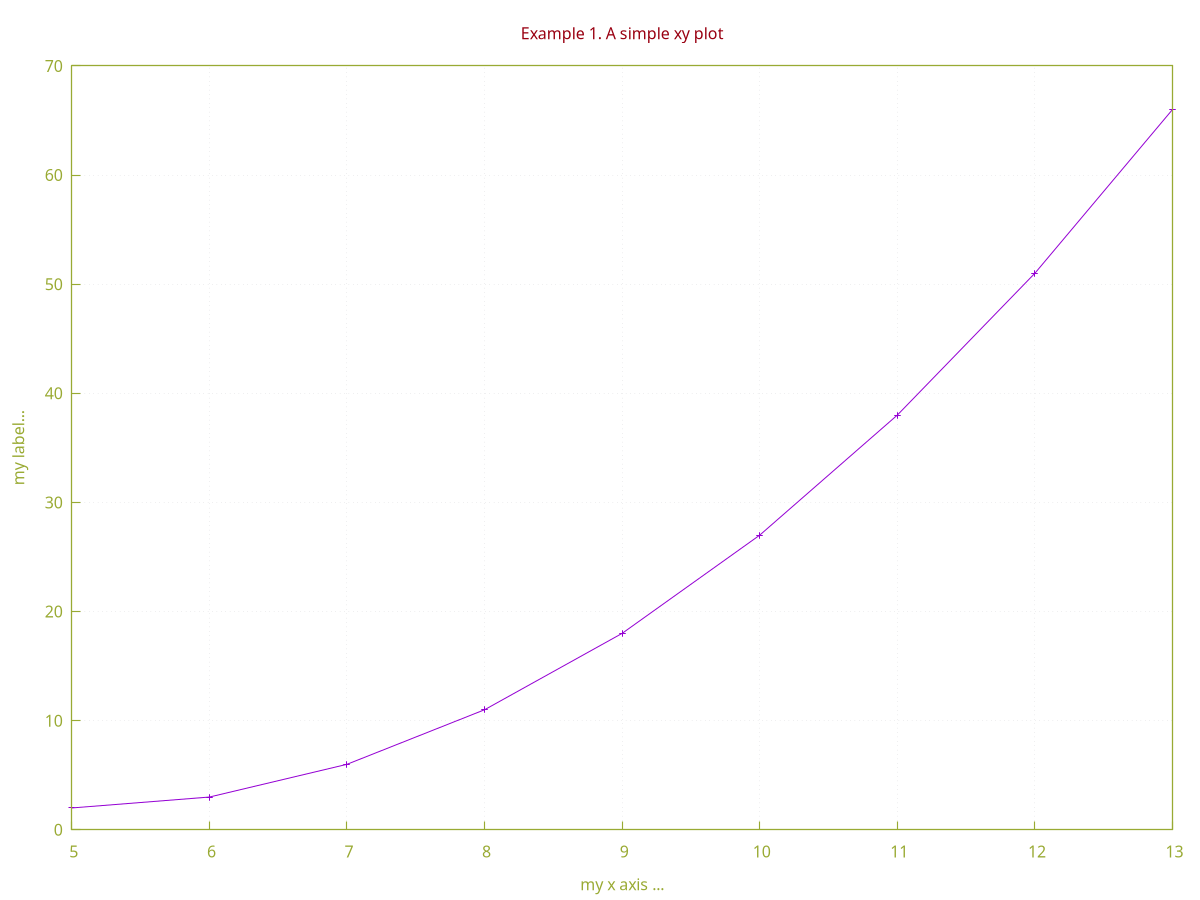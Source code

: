 # ogpf libray
# Rev. 0.22 of March 9th, 2018
# Licence: MIT

# gnuplot global setting
set term wxt size 640,480 enhanced font "verdana,10" title "ogpf libray: Rev. 0.22 of March 9th, 2018"

# ogpf extra configuration
# -------------------------------------------
# color definitions
set style line 1 lc rgb "#800000" lt 1 lw 2
set style line 2 lc rgb "#ff0000" lt 1 lw 2
set style line 3 lc rgb "#ff4500" lt 1 lw 2
set style line 4 lc rgb "#ffa500" lt 1 lw 2
set style line 5 lc rgb "#006400" lt 1 lw 2
set style line 6 lc rgb "#0000ff" lt 1 lw 2
set style line 7 lc rgb "#9400d3" lt 1 lw 2

# Axes
set border linewidth 1.15
set tics nomirror

# grid
# Add light grid to plot
set style line 102 lc rgb "#d6d7d9" lt 0 lw 1
set grid back ls 102

# plot style
set style data linespoints

# -------------------------------------------

 
# options
set border lc "#99aa33"
set ylabel "my label..." tc "#99aa33" 
set logscale y2


 
# plot scale
 
# Annotation: title and labels
set title "Example 1. A simple xy plot" tc "#990011" font ","
set xlabel "my x axis ..." tc "#99aa33" font "Tahoma,"
 
# axes setting

plot "-" notitle
   13.000000000000000        66.000000000000000     
   12.000000000000000        51.000000000000000     
   11.000000000000000        38.000000000000000     
   10.000000000000000        27.000000000000000     
   9.0000000000000000        18.000000000000000     
   8.0000000000000000        11.000000000000000     
   7.0000000000000000        6.0000000000000000     
   6.0000000000000000        3.0000000000000000     
   5.0000000000000000        2.0000000000000000     
   6.0000000000000000        3.0000000000000000     
   7.0000000000000000        6.0000000000000000     
   8.0000000000000000        11.000000000000000     
   9.0000000000000000        18.000000000000000     
   10.000000000000000        27.000000000000000     
   11.000000000000000        38.000000000000000     
   12.000000000000000        51.000000000000000     
   13.000000000000000        66.000000000000000     
e
